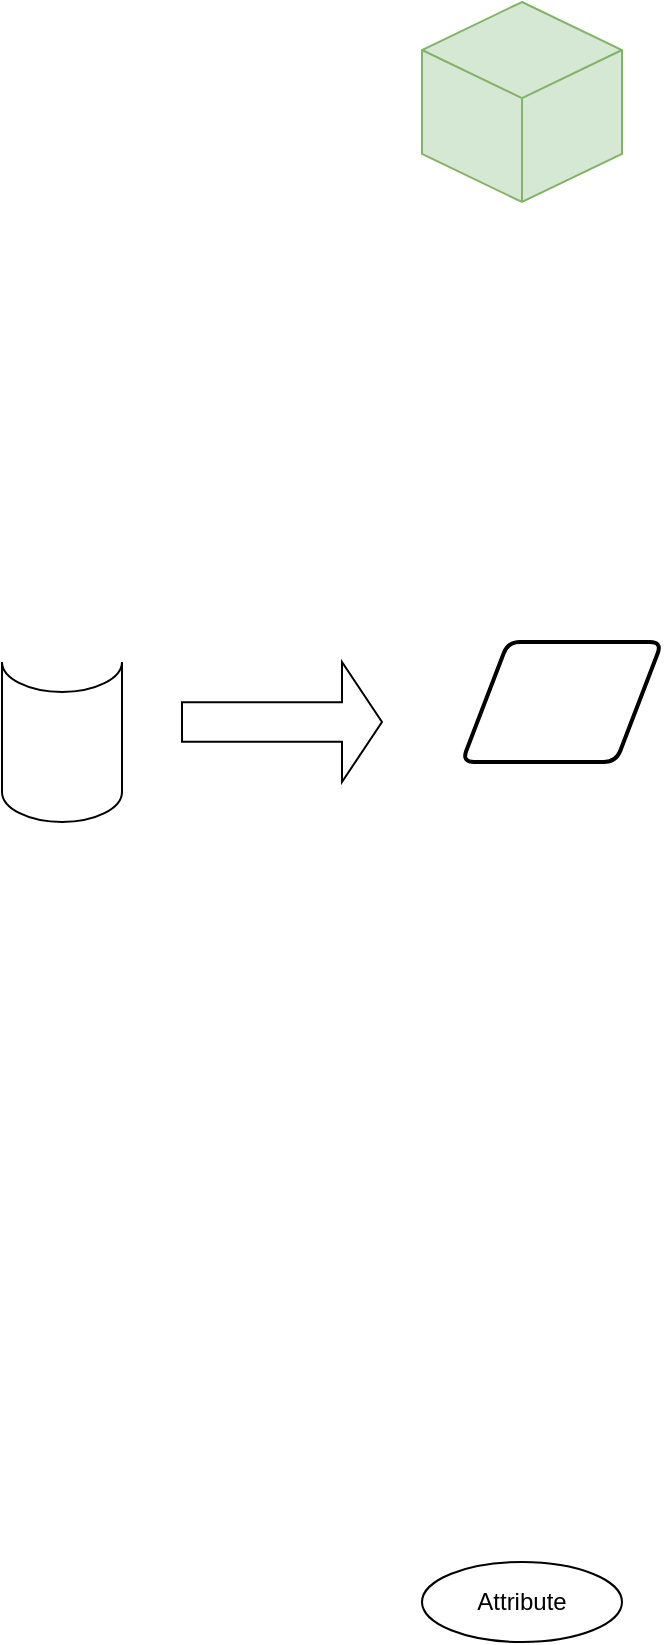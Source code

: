 <mxfile version="14.8.3" type="github"><diagram id="HgXn4bs3075ut__wA0d7" name="Page-1"><mxGraphModel dx="946" dy="505" grid="1" gridSize="10" guides="1" tooltips="1" connect="1" arrows="1" fold="1" page="1" pageScale="1" pageWidth="827" pageHeight="1169" math="0" shadow="0"><root><mxCell id="0"/><mxCell id="1" parent="0"/><mxCell id="EHgnXR-xId8r4nKPui2Z-1" value="" style="whiteSpace=wrap;html=1;shape=mxgraph.basic.isocube;isoAngle=15;fillColor=#d5e8d4;strokeColor=#82b366;" parent="1" vertex="1"><mxGeometry x="360" y="450" width="100" height="100" as="geometry"/></mxCell><mxCell id="EHgnXR-xId8r4nKPui2Z-2" value="" style="html=1;shadow=0;dashed=0;align=center;verticalAlign=middle;shape=mxgraph.arrows2.arrow;dy=0.67;dx=20;notch=0;" parent="1" vertex="1"><mxGeometry x="240" y="780" width="100" height="60" as="geometry"/></mxCell><mxCell id="EHgnXR-xId8r4nKPui2Z-3" value="" style="shape=cylinder3;whiteSpace=wrap;html=1;boundedLbl=1;backgroundOutline=1;size=15;lid=0;" parent="1" vertex="1"><mxGeometry x="150" y="780" width="60" height="80" as="geometry"/></mxCell><mxCell id="EHgnXR-xId8r4nKPui2Z-4" value="" style="shape=parallelogram;html=1;strokeWidth=2;perimeter=parallelogramPerimeter;whiteSpace=wrap;rounded=1;arcSize=12;size=0.23;" parent="1" vertex="1"><mxGeometry x="380" y="770" width="100" height="60" as="geometry"/></mxCell><mxCell id="EHgnXR-xId8r4nKPui2Z-5" value="Attribute" style="ellipse;whiteSpace=wrap;html=1;align=center;" parent="1" vertex="1"><mxGeometry x="360" y="1230" width="100" height="40" as="geometry"/></mxCell></root></mxGraphModel></diagram></mxfile>